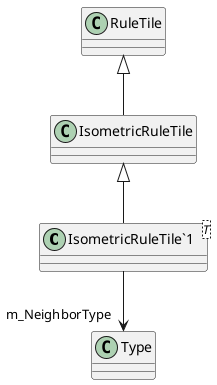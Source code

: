 @startuml
class "IsometricRuleTile`1"<T> {
}
class IsometricRuleTile {
}
IsometricRuleTile <|-- "IsometricRuleTile`1"
"IsometricRuleTile`1" --> "m_NeighborType" Type
RuleTile <|-- IsometricRuleTile
@enduml
